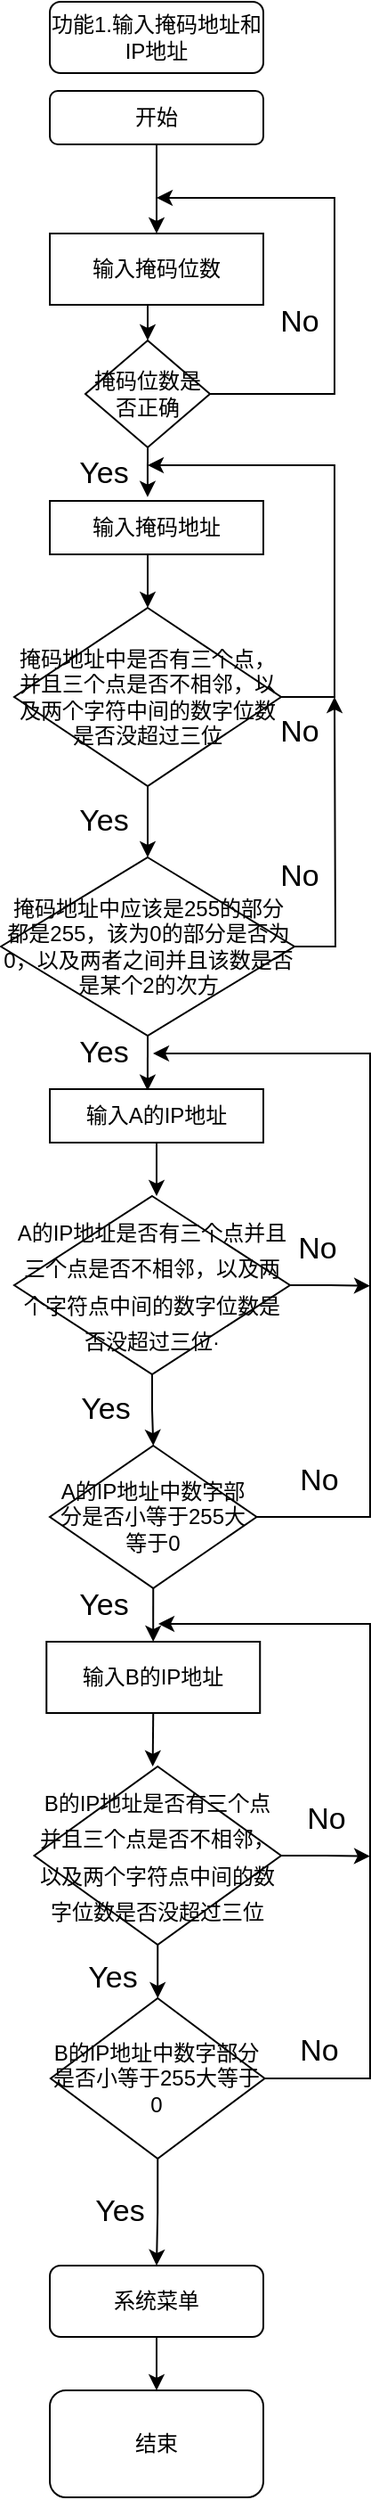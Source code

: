 <mxfile version="12.6.5" type="device"><diagram id="C5RBs43oDa-KdzZeNtuy" name="Page-1"><mxGraphModel dx="1463" dy="846" grid="1" gridSize="10" guides="1" tooltips="1" connect="1" arrows="1" fold="1" page="1" pageScale="1" pageWidth="1169" pageHeight="827" math="0" shadow="0"><root><mxCell id="WIyWlLk6GJQsqaUBKTNV-0"/><mxCell id="WIyWlLk6GJQsqaUBKTNV-1" parent="WIyWlLk6GJQsqaUBKTNV-0"/><mxCell id="9HpNAm3XfNS3IxvKJdsW-5" style="edgeStyle=orthogonalEdgeStyle;rounded=0;orthogonalLoop=1;jettySize=auto;html=1;exitX=0.5;exitY=1;exitDx=0;exitDy=0;" parent="WIyWlLk6GJQsqaUBKTNV-1" source="WIyWlLk6GJQsqaUBKTNV-3" target="9HpNAm3XfNS3IxvKJdsW-2" edge="1"><mxGeometry relative="1" as="geometry"><Array as="points"><mxPoint x="220" y="140"/><mxPoint x="220" y="140"/></Array></mxGeometry></mxCell><mxCell id="WIyWlLk6GJQsqaUBKTNV-3" value="开始" style="rounded=1;whiteSpace=wrap;html=1;fontSize=12;glass=0;strokeWidth=1;shadow=0;" parent="WIyWlLk6GJQsqaUBKTNV-1" vertex="1"><mxGeometry x="160" y="60" width="120" height="30" as="geometry"/></mxCell><mxCell id="9HpNAm3XfNS3IxvKJdsW-0" value="功能1.输入掩码地址和IP地址" style="rounded=1;whiteSpace=wrap;html=1;fontSize=12;glass=0;strokeWidth=1;shadow=0;" parent="WIyWlLk6GJQsqaUBKTNV-1" vertex="1"><mxGeometry x="160" y="10" width="120" height="40" as="geometry"/></mxCell><mxCell id="3YoI_uz2IpyXE0Er242I-0" style="edgeStyle=orthogonalEdgeStyle;rounded=0;orthogonalLoop=1;jettySize=auto;html=1;exitX=0.5;exitY=1;exitDx=0;exitDy=0;fontSize=12;" parent="WIyWlLk6GJQsqaUBKTNV-1" source="WIyWlLk6GJQsqaUBKTNV-11" target="3YoI_uz2IpyXE0Er242I-1" edge="1"><mxGeometry relative="1" as="geometry"><mxPoint x="220" y="1350" as="targetPoint"/></mxGeometry></mxCell><mxCell id="WIyWlLk6GJQsqaUBKTNV-11" value="系统菜单" style="rounded=1;whiteSpace=wrap;html=1;fontSize=12;glass=0;strokeWidth=1;shadow=0;" parent="WIyWlLk6GJQsqaUBKTNV-1" vertex="1"><mxGeometry x="160" y="1280" width="120" height="40" as="geometry"/></mxCell><mxCell id="9HpNAm3XfNS3IxvKJdsW-50" style="edgeStyle=orthogonalEdgeStyle;rounded=0;orthogonalLoop=1;jettySize=auto;html=1;exitX=0.5;exitY=1;exitDx=0;exitDy=0;entryX=0.5;entryY=0;entryDx=0;entryDy=0;fontSize=12;" parent="WIyWlLk6GJQsqaUBKTNV-1" source="9HpNAm3XfNS3IxvKJdsW-2" target="9HpNAm3XfNS3IxvKJdsW-49" edge="1"><mxGeometry relative="1" as="geometry"/></mxCell><mxCell id="9HpNAm3XfNS3IxvKJdsW-2" value="输入掩码位数" style="rounded=0;whiteSpace=wrap;html=1;" parent="WIyWlLk6GJQsqaUBKTNV-1" vertex="1"><mxGeometry x="160" y="140" width="120" height="40" as="geometry"/></mxCell><mxCell id="9HpNAm3XfNS3IxvKJdsW-64" style="edgeStyle=orthogonalEdgeStyle;rounded=0;orthogonalLoop=1;jettySize=auto;html=1;exitX=0.5;exitY=1;exitDx=0;exitDy=0;entryX=0.5;entryY=0;entryDx=0;entryDy=0;fontSize=17;" parent="WIyWlLk6GJQsqaUBKTNV-1" source="9HpNAm3XfNS3IxvKJdsW-15" target="9HpNAm3XfNS3IxvKJdsW-62" edge="1"><mxGeometry relative="1" as="geometry"/></mxCell><mxCell id="9HpNAm3XfNS3IxvKJdsW-15" value="输入掩码地址" style="rounded=0;whiteSpace=wrap;html=1;fontSize=12;" parent="WIyWlLk6GJQsqaUBKTNV-1" vertex="1"><mxGeometry x="160" y="290" width="120" height="30" as="geometry"/></mxCell><mxCell id="9HpNAm3XfNS3IxvKJdsW-19" style="edgeStyle=orthogonalEdgeStyle;rounded=0;orthogonalLoop=1;jettySize=auto;html=1;exitX=0.5;exitY=1;exitDx=0;exitDy=0;fontSize=12;" parent="WIyWlLk6GJQsqaUBKTNV-1" edge="1"><mxGeometry relative="1" as="geometry"><mxPoint x="220" y="390" as="sourcePoint"/><mxPoint x="220" y="390" as="targetPoint"/></mxGeometry></mxCell><mxCell id="9HpNAm3XfNS3IxvKJdsW-52" value="No" style="edgeStyle=orthogonalEdgeStyle;rounded=0;orthogonalLoop=1;jettySize=auto;html=1;exitX=1;exitY=0.5;exitDx=0;exitDy=0;fontSize=17;" parent="WIyWlLk6GJQsqaUBKTNV-1" source="9HpNAm3XfNS3IxvKJdsW-49" edge="1"><mxGeometry x="-0.214" y="20" relative="1" as="geometry"><mxPoint x="220" y="120" as="targetPoint"/><Array as="points"><mxPoint x="320" y="120"/></Array><mxPoint as="offset"/></mxGeometry></mxCell><mxCell id="9HpNAm3XfNS3IxvKJdsW-104" style="edgeStyle=orthogonalEdgeStyle;rounded=0;orthogonalLoop=1;jettySize=auto;html=1;exitX=0.5;exitY=1;exitDx=0;exitDy=0;entryX=0.458;entryY=-0.072;entryDx=0;entryDy=0;entryPerimeter=0;fontSize=17;" parent="WIyWlLk6GJQsqaUBKTNV-1" source="9HpNAm3XfNS3IxvKJdsW-49" target="9HpNAm3XfNS3IxvKJdsW-15" edge="1"><mxGeometry relative="1" as="geometry"/></mxCell><mxCell id="9HpNAm3XfNS3IxvKJdsW-49" value="掩码位数是否正确" style="rhombus;whiteSpace=wrap;html=1;fontSize=12;" parent="WIyWlLk6GJQsqaUBKTNV-1" vertex="1"><mxGeometry x="180" y="200" width="70" height="60" as="geometry"/></mxCell><mxCell id="9HpNAm3XfNS3IxvKJdsW-69" value="No" style="edgeStyle=orthogonalEdgeStyle;rounded=0;orthogonalLoop=1;jettySize=auto;html=1;exitX=1;exitY=0.5;exitDx=0;exitDy=0;fontSize=17;" parent="WIyWlLk6GJQsqaUBKTNV-1" source="9HpNAm3XfNS3IxvKJdsW-58" edge="1"><mxGeometry x="-0.231" y="20" relative="1" as="geometry"><mxPoint x="320" y="400" as="targetPoint"/><mxPoint as="offset"/></mxGeometry></mxCell><mxCell id="9HpNAm3XfNS3IxvKJdsW-75" value="Yes" style="edgeStyle=orthogonalEdgeStyle;rounded=0;orthogonalLoop=1;jettySize=auto;html=1;exitX=0.5;exitY=1;exitDx=0;exitDy=0;entryX=0.458;entryY=0.029;entryDx=0;entryDy=0;entryPerimeter=0;fontSize=17;" parent="WIyWlLk6GJQsqaUBKTNV-1" source="9HpNAm3XfNS3IxvKJdsW-58" target="9HpNAm3XfNS3IxvKJdsW-74" edge="1"><mxGeometry x="-0.35" y="-25" relative="1" as="geometry"><mxPoint as="offset"/></mxGeometry></mxCell><mxCell id="9HpNAm3XfNS3IxvKJdsW-58" value="掩码地址中应该是255的部分都是255，该为0的部分是否为0，以及两者之间并且该数是否是某个2的次方" style="rhombus;whiteSpace=wrap;html=1;fontSize=12;" parent="WIyWlLk6GJQsqaUBKTNV-1" vertex="1"><mxGeometry x="132.5" y="490" width="165" height="100" as="geometry"/></mxCell><mxCell id="9HpNAm3XfNS3IxvKJdsW-59" style="edgeStyle=orthogonalEdgeStyle;rounded=0;orthogonalLoop=1;jettySize=auto;html=1;exitX=0.5;exitY=1;exitDx=0;exitDy=0;fontSize=17;" parent="WIyWlLk6GJQsqaUBKTNV-1" source="9HpNAm3XfNS3IxvKJdsW-15" target="9HpNAm3XfNS3IxvKJdsW-15" edge="1"><mxGeometry relative="1" as="geometry"/></mxCell><mxCell id="9HpNAm3XfNS3IxvKJdsW-67" value="Yes" style="edgeStyle=orthogonalEdgeStyle;rounded=0;orthogonalLoop=1;jettySize=auto;html=1;exitX=0.5;exitY=1;exitDx=0;exitDy=0;entryX=0.5;entryY=0;entryDx=0;entryDy=0;fontSize=17;" parent="WIyWlLk6GJQsqaUBKTNV-1" source="9HpNAm3XfNS3IxvKJdsW-62" target="9HpNAm3XfNS3IxvKJdsW-58" edge="1"><mxGeometry y="-25" relative="1" as="geometry"><mxPoint as="offset"/></mxGeometry></mxCell><mxCell id="9HpNAm3XfNS3IxvKJdsW-68" value="No" style="edgeStyle=orthogonalEdgeStyle;rounded=0;orthogonalLoop=1;jettySize=auto;html=1;exitX=1;exitY=0.5;exitDx=0;exitDy=0;fontSize=17;" parent="WIyWlLk6GJQsqaUBKTNV-1" source="9HpNAm3XfNS3IxvKJdsW-62" edge="1"><mxGeometry x="-0.924" y="-20" relative="1" as="geometry"><mxPoint x="215" y="270" as="targetPoint"/><Array as="points"><mxPoint x="320" y="400"/><mxPoint x="320" y="270"/></Array><mxPoint as="offset"/></mxGeometry></mxCell><mxCell id="9HpNAm3XfNS3IxvKJdsW-62" value="掩码地址中是否有三个点，并且三个点是否不相邻，以及两个字符中间的数字位数是否没超过三位" style="rhombus;whiteSpace=wrap;html=1;" parent="WIyWlLk6GJQsqaUBKTNV-1" vertex="1"><mxGeometry x="140" y="350" width="150" height="100" as="geometry"/></mxCell><mxCell id="9HpNAm3XfNS3IxvKJdsW-76" style="edgeStyle=orthogonalEdgeStyle;rounded=0;orthogonalLoop=1;jettySize=auto;html=1;fontSize=17;" parent="WIyWlLk6GJQsqaUBKTNV-1" source="9HpNAm3XfNS3IxvKJdsW-74" edge="1"><mxGeometry relative="1" as="geometry"><mxPoint x="220" y="680" as="targetPoint"/></mxGeometry></mxCell><mxCell id="9HpNAm3XfNS3IxvKJdsW-74" value="输入A的IP地址" style="rounded=0;whiteSpace=wrap;html=1;" parent="WIyWlLk6GJQsqaUBKTNV-1" vertex="1"><mxGeometry x="160" y="620" width="120" height="30" as="geometry"/></mxCell><mxCell id="9HpNAm3XfNS3IxvKJdsW-83" value="Yes" style="edgeStyle=orthogonalEdgeStyle;rounded=0;orthogonalLoop=1;jettySize=auto;html=1;exitX=0.5;exitY=1;exitDx=0;exitDy=0;fontSize=17;" parent="WIyWlLk6GJQsqaUBKTNV-1" source="9HpNAm3XfNS3IxvKJdsW-79" target="9HpNAm3XfNS3IxvKJdsW-84" edge="1"><mxGeometry x="-0.017" y="-27" relative="1" as="geometry"><mxPoint x="217.833" y="810" as="targetPoint"/><mxPoint x="-27" y="-27" as="offset"/></mxGeometry></mxCell><mxCell id="9HpNAm3XfNS3IxvKJdsW-87" value="No" style="edgeStyle=orthogonalEdgeStyle;rounded=0;orthogonalLoop=1;jettySize=auto;html=1;exitX=1;exitY=0.5;exitDx=0;exitDy=0;fontSize=17;" parent="WIyWlLk6GJQsqaUBKTNV-1" source="9HpNAm3XfNS3IxvKJdsW-79" edge="1"><mxGeometry x="-0.338" y="20" relative="1" as="geometry"><mxPoint x="340" y="730.333" as="targetPoint"/><mxPoint as="offset"/></mxGeometry></mxCell><mxCell id="9HpNAm3XfNS3IxvKJdsW-79" value="&lt;font style=&quot;font-size: 12px&quot;&gt;A的IP地址是否有三个点并且三个点是否不相邻，以及两个字符点中间的数字位数是否没超过三位·&lt;/font&gt;" style="rhombus;whiteSpace=wrap;html=1;fontSize=17;" parent="WIyWlLk6GJQsqaUBKTNV-1" vertex="1"><mxGeometry x="140" y="680" width="155" height="100" as="geometry"/></mxCell><mxCell id="9HpNAm3XfNS3IxvKJdsW-85" value="No" style="edgeStyle=orthogonalEdgeStyle;rounded=0;orthogonalLoop=1;jettySize=auto;html=1;exitX=1;exitY=0.5;exitDx=0;exitDy=0;fontSize=17;" parent="WIyWlLk6GJQsqaUBKTNV-1" source="9HpNAm3XfNS3IxvKJdsW-84" edge="1"><mxGeometry x="-0.844" y="20" relative="1" as="geometry"><mxPoint x="218" y="600" as="targetPoint"/><Array as="points"><mxPoint x="340" y="860"/><mxPoint x="340" y="600"/></Array><mxPoint as="offset"/></mxGeometry></mxCell><mxCell id="9HpNAm3XfNS3IxvKJdsW-90" value="Yes" style="edgeStyle=orthogonalEdgeStyle;rounded=0;orthogonalLoop=1;jettySize=auto;html=1;exitX=0.5;exitY=1;exitDx=0;exitDy=0;fontSize=17;" parent="WIyWlLk6GJQsqaUBKTNV-1" source="9HpNAm3XfNS3IxvKJdsW-84" target="9HpNAm3XfNS3IxvKJdsW-91" edge="1"><mxGeometry x="0.2" y="-28" relative="1" as="geometry"><mxPoint x="217.833" y="920" as="targetPoint"/><mxPoint as="offset"/></mxGeometry></mxCell><mxCell id="9HpNAm3XfNS3IxvKJdsW-84" value="A的IP地址中数字部分是否小等于255大等于0" style="rhombus;whiteSpace=wrap;html=1;" parent="WIyWlLk6GJQsqaUBKTNV-1" vertex="1"><mxGeometry x="160" y="820" width="116.25" height="80" as="geometry"/></mxCell><mxCell id="9HpNAm3XfNS3IxvKJdsW-92" style="edgeStyle=orthogonalEdgeStyle;rounded=0;orthogonalLoop=1;jettySize=auto;html=1;exitX=0.5;exitY=1;exitDx=0;exitDy=0;fontSize=17;" parent="WIyWlLk6GJQsqaUBKTNV-1" source="9HpNAm3XfNS3IxvKJdsW-91" edge="1"><mxGeometry relative="1" as="geometry"><mxPoint x="217.833" y="1000" as="targetPoint"/></mxGeometry></mxCell><mxCell id="9HpNAm3XfNS3IxvKJdsW-91" value="输入B的IP地址" style="rounded=0;whiteSpace=wrap;html=1;" parent="WIyWlLk6GJQsqaUBKTNV-1" vertex="1"><mxGeometry x="158.12" y="930" width="120" height="40" as="geometry"/></mxCell><mxCell id="9HpNAm3XfNS3IxvKJdsW-94" value="Yes" style="edgeStyle=orthogonalEdgeStyle;rounded=0;orthogonalLoop=1;jettySize=auto;html=1;exitX=0.5;exitY=1;exitDx=0;exitDy=0;fontSize=17;" parent="WIyWlLk6GJQsqaUBKTNV-1" source="9HpNAm3XfNS3IxvKJdsW-93" target="9HpNAm3XfNS3IxvKJdsW-95" edge="1"><mxGeometry x="0.001" y="-21" relative="1" as="geometry"><mxPoint x="220.333" y="1130" as="targetPoint"/><mxPoint x="-5" y="4" as="offset"/></mxGeometry></mxCell><mxCell id="9HpNAm3XfNS3IxvKJdsW-100" value="No" style="edgeStyle=orthogonalEdgeStyle;rounded=0;orthogonalLoop=1;jettySize=auto;html=1;exitX=1;exitY=0.5;exitDx=0;exitDy=0;fontSize=17;" parent="WIyWlLk6GJQsqaUBKTNV-1" source="9HpNAm3XfNS3IxvKJdsW-93" edge="1"><mxGeometry x="-0.007" y="20" relative="1" as="geometry"><mxPoint x="340" y="1050.333" as="targetPoint"/><mxPoint x="-20" y="-20" as="offset"/></mxGeometry></mxCell><mxCell id="9HpNAm3XfNS3IxvKJdsW-93" value="&lt;font style=&quot;font-size: 12px&quot;&gt;&lt;font style=&quot;font-size: 12px&quot;&gt;B的IP地址&lt;/font&gt;是否有三个点并且三个点是否不相邻，以及两个字符点中间的数字位数是否没超过三位&lt;/font&gt;" style="rhombus;whiteSpace=wrap;html=1;fontSize=17;" parent="WIyWlLk6GJQsqaUBKTNV-1" vertex="1"><mxGeometry x="151.25" y="1000" width="138.75" height="100" as="geometry"/></mxCell><mxCell id="9HpNAm3XfNS3IxvKJdsW-98" value="Yes" style="edgeStyle=orthogonalEdgeStyle;rounded=0;orthogonalLoop=1;jettySize=auto;html=1;exitX=0.5;exitY=1;exitDx=0;exitDy=0;entryX=0.5;entryY=0;entryDx=0;entryDy=0;fontSize=17;" parent="WIyWlLk6GJQsqaUBKTNV-1" source="9HpNAm3XfNS3IxvKJdsW-95" target="WIyWlLk6GJQsqaUBKTNV-11" edge="1"><mxGeometry x="0.013" y="-21" relative="1" as="geometry"><Array as="points"><mxPoint x="221" y="1250"/></Array><mxPoint as="offset"/></mxGeometry></mxCell><mxCell id="9HpNAm3XfNS3IxvKJdsW-101" style="edgeStyle=orthogonalEdgeStyle;rounded=0;orthogonalLoop=1;jettySize=auto;html=1;exitX=1;exitY=0.5;exitDx=0;exitDy=0;fontSize=17;" parent="WIyWlLk6GJQsqaUBKTNV-1" source="9HpNAm3XfNS3IxvKJdsW-95" edge="1"><mxGeometry relative="1" as="geometry"><mxPoint x="221" y="920" as="targetPoint"/><Array as="points"><mxPoint x="340" y="1175"/><mxPoint x="340" y="920"/></Array></mxGeometry></mxCell><mxCell id="9HpNAm3XfNS3IxvKJdsW-102" value="No&lt;br&gt;" style="text;html=1;align=center;verticalAlign=middle;resizable=0;points=[];labelBackgroundColor=#ffffff;fontSize=17;" parent="9HpNAm3XfNS3IxvKJdsW-101" vertex="1" connectable="0"><mxGeometry x="-0.907" relative="1" as="geometry"><mxPoint x="10.05" y="-15" as="offset"/></mxGeometry></mxCell><mxCell id="9HpNAm3XfNS3IxvKJdsW-95" value="B的IP地址中数字部分是否小等于255大等于0" style="rhombus;whiteSpace=wrap;html=1;" parent="WIyWlLk6GJQsqaUBKTNV-1" vertex="1"><mxGeometry x="160.47" y="1130" width="120.31" height="90" as="geometry"/></mxCell><mxCell id="9HpNAm3XfNS3IxvKJdsW-105" value="Yes" style="text;html=1;align=center;verticalAlign=middle;resizable=0;points=[];autosize=1;fontSize=17;" parent="WIyWlLk6GJQsqaUBKTNV-1" vertex="1"><mxGeometry x="170" y="260" width="40" height="30" as="geometry"/></mxCell><mxCell id="3YoI_uz2IpyXE0Er242I-1" value="结束" style="rounded=1;whiteSpace=wrap;html=1;" parent="WIyWlLk6GJQsqaUBKTNV-1" vertex="1"><mxGeometry x="160" y="1350" width="120" height="60" as="geometry"/></mxCell></root></mxGraphModel></diagram></mxfile>